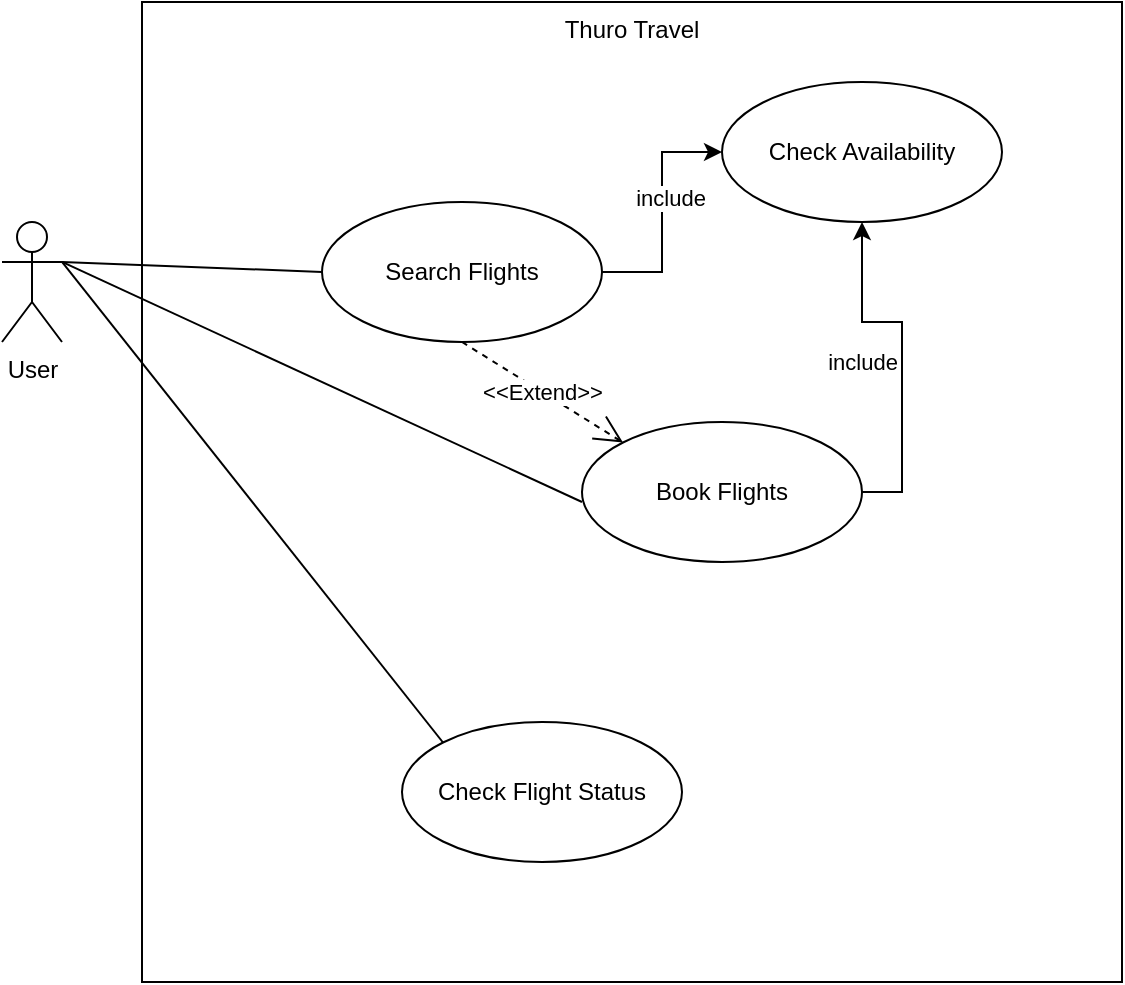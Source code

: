 <mxfile version="26.0.9">
  <diagram name="Seite-1" id="l_pFQCQ6GJ18Px5iU4Fj">
    <mxGraphModel dx="869" dy="656" grid="1" gridSize="10" guides="1" tooltips="1" connect="1" arrows="1" fold="1" page="1" pageScale="1" pageWidth="827" pageHeight="1169" math="0" shadow="0">
      <root>
        <mxCell id="0" />
        <mxCell id="1" parent="0" />
        <mxCell id="dI0Ek6C9HSeSVLDOAz8v-1" value="User" style="shape=umlActor;verticalLabelPosition=bottom;verticalAlign=top;html=1;" vertex="1" parent="1">
          <mxGeometry x="160" y="150" width="30" height="60" as="geometry" />
        </mxCell>
        <mxCell id="dI0Ek6C9HSeSVLDOAz8v-2" value="Thuro Travel" style="whiteSpace=wrap;html=1;aspect=fixed;fillColor=none;verticalAlign=top;" vertex="1" parent="1">
          <mxGeometry x="230" y="40" width="490" height="490" as="geometry" />
        </mxCell>
        <mxCell id="dI0Ek6C9HSeSVLDOAz8v-16" style="edgeStyle=orthogonalEdgeStyle;rounded=0;orthogonalLoop=1;jettySize=auto;html=1;" edge="1" parent="1" source="dI0Ek6C9HSeSVLDOAz8v-4" target="dI0Ek6C9HSeSVLDOAz8v-14">
          <mxGeometry relative="1" as="geometry" />
        </mxCell>
        <mxCell id="dI0Ek6C9HSeSVLDOAz8v-17" value="include" style="edgeLabel;html=1;align=center;verticalAlign=middle;resizable=0;points=[];" vertex="1" connectable="0" parent="dI0Ek6C9HSeSVLDOAz8v-16">
          <mxGeometry x="0.129" y="-3" relative="1" as="geometry">
            <mxPoint x="1" as="offset" />
          </mxGeometry>
        </mxCell>
        <mxCell id="dI0Ek6C9HSeSVLDOAz8v-4" value="Search Flights" style="ellipse;whiteSpace=wrap;html=1;" vertex="1" parent="1">
          <mxGeometry x="320" y="140" width="140" height="70" as="geometry" />
        </mxCell>
        <mxCell id="dI0Ek6C9HSeSVLDOAz8v-5" value="Check Flight Status" style="ellipse;whiteSpace=wrap;html=1;" vertex="1" parent="1">
          <mxGeometry x="360" y="400" width="140" height="70" as="geometry" />
        </mxCell>
        <mxCell id="dI0Ek6C9HSeSVLDOAz8v-6" value="Book Flights" style="ellipse;whiteSpace=wrap;html=1;" vertex="1" parent="1">
          <mxGeometry x="450" y="250" width="140" height="70" as="geometry" />
        </mxCell>
        <mxCell id="dI0Ek6C9HSeSVLDOAz8v-9" value="" style="endArrow=none;html=1;rounded=0;entryX=1;entryY=0.333;entryDx=0;entryDy=0;entryPerimeter=0;exitX=0;exitY=0;exitDx=0;exitDy=0;" edge="1" parent="1" source="dI0Ek6C9HSeSVLDOAz8v-5" target="dI0Ek6C9HSeSVLDOAz8v-1">
          <mxGeometry width="50" height="50" relative="1" as="geometry">
            <mxPoint x="230" y="330" as="sourcePoint" />
            <mxPoint x="280" y="280" as="targetPoint" />
          </mxGeometry>
        </mxCell>
        <mxCell id="dI0Ek6C9HSeSVLDOAz8v-10" value="" style="endArrow=none;html=1;rounded=0;entryX=1;entryY=0.333;entryDx=0;entryDy=0;entryPerimeter=0;exitX=0;exitY=0.5;exitDx=0;exitDy=0;" edge="1" parent="1" source="dI0Ek6C9HSeSVLDOAz8v-4" target="dI0Ek6C9HSeSVLDOAz8v-1">
          <mxGeometry width="50" height="50" relative="1" as="geometry">
            <mxPoint x="281" y="330" as="sourcePoint" />
            <mxPoint x="200" y="180" as="targetPoint" />
          </mxGeometry>
        </mxCell>
        <mxCell id="dI0Ek6C9HSeSVLDOAz8v-12" value="&amp;lt;&amp;lt;Extend&amp;gt;&amp;gt;" style="endArrow=open;endSize=12;dashed=1;html=1;rounded=0;exitX=0.5;exitY=1;exitDx=0;exitDy=0;entryX=0;entryY=0;entryDx=0;entryDy=0;" edge="1" parent="1" source="dI0Ek6C9HSeSVLDOAz8v-4" target="dI0Ek6C9HSeSVLDOAz8v-6">
          <mxGeometry width="160" relative="1" as="geometry">
            <mxPoint x="390" y="250" as="sourcePoint" />
            <mxPoint x="550" y="250" as="targetPoint" />
          </mxGeometry>
        </mxCell>
        <mxCell id="dI0Ek6C9HSeSVLDOAz8v-13" value="" style="endArrow=none;html=1;rounded=0;entryX=1;entryY=0.333;entryDx=0;entryDy=0;entryPerimeter=0;" edge="1" parent="1" target="dI0Ek6C9HSeSVLDOAz8v-1">
          <mxGeometry width="50" height="50" relative="1" as="geometry">
            <mxPoint x="450" y="290" as="sourcePoint" />
            <mxPoint x="200" y="180" as="targetPoint" />
          </mxGeometry>
        </mxCell>
        <mxCell id="dI0Ek6C9HSeSVLDOAz8v-14" value="Check Availability" style="ellipse;whiteSpace=wrap;html=1;" vertex="1" parent="1">
          <mxGeometry x="520" y="80" width="140" height="70" as="geometry" />
        </mxCell>
        <mxCell id="dI0Ek6C9HSeSVLDOAz8v-18" style="edgeStyle=orthogonalEdgeStyle;rounded=0;orthogonalLoop=1;jettySize=auto;html=1;entryX=0.5;entryY=1;entryDx=0;entryDy=0;exitX=1;exitY=0.5;exitDx=0;exitDy=0;" edge="1" parent="1" source="dI0Ek6C9HSeSVLDOAz8v-6" target="dI0Ek6C9HSeSVLDOAz8v-14">
          <mxGeometry relative="1" as="geometry">
            <mxPoint x="470" y="185" as="sourcePoint" />
            <mxPoint x="530" y="125" as="targetPoint" />
          </mxGeometry>
        </mxCell>
        <mxCell id="dI0Ek6C9HSeSVLDOAz8v-19" value="include" style="edgeLabel;html=1;align=center;verticalAlign=middle;resizable=0;points=[];" vertex="1" connectable="0" parent="dI0Ek6C9HSeSVLDOAz8v-18">
          <mxGeometry x="0.129" y="-3" relative="1" as="geometry">
            <mxPoint x="-23" y="14" as="offset" />
          </mxGeometry>
        </mxCell>
      </root>
    </mxGraphModel>
  </diagram>
</mxfile>
